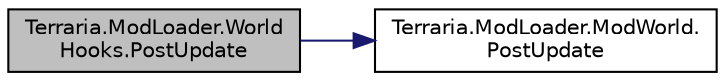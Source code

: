 digraph "Terraria.ModLoader.WorldHooks.PostUpdate"
{
  edge [fontname="Helvetica",fontsize="10",labelfontname="Helvetica",labelfontsize="10"];
  node [fontname="Helvetica",fontsize="10",shape=record];
  rankdir="LR";
  Node13 [label="Terraria.ModLoader.World\lHooks.PostUpdate",height=0.2,width=0.4,color="black", fillcolor="grey75", style="filled", fontcolor="black"];
  Node13 -> Node14 [color="midnightblue",fontsize="10",style="solid",fontname="Helvetica"];
  Node14 [label="Terraria.ModLoader.ModWorld.\lPostUpdate",height=0.2,width=0.4,color="black", fillcolor="white", style="filled",URL="$class_terraria_1_1_mod_loader_1_1_mod_world.html#a8aeb836a6fba220225717e124c2d6312",tooltip="Use this method to have things happen in the world. In vanilla Terraria, a good example of code suita..."];
}
